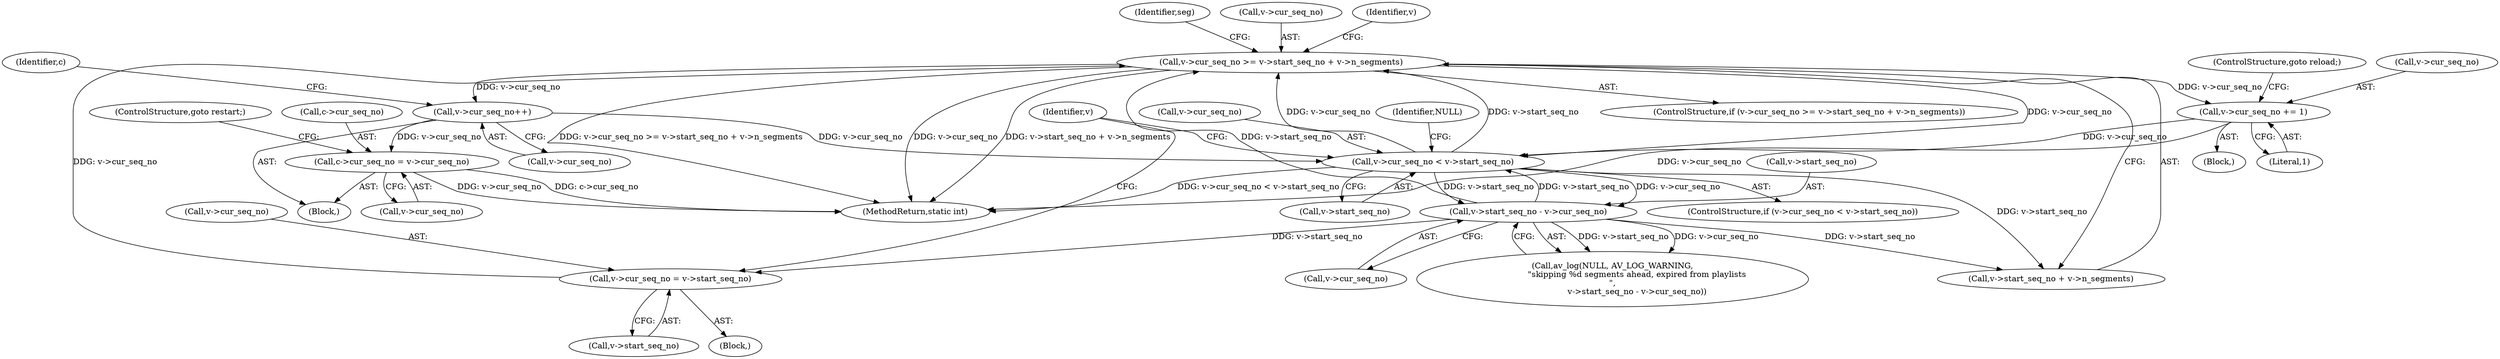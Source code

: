 digraph "0_FFmpeg_7ec414892ddcad88313848494b6fc5f437c9ca4a@pointer" {
"1000465" [label="(Call,c->cur_seq_no = v->cur_seq_no)"];
"1000461" [label="(Call,v->cur_seq_no++)"];
"1000300" [label="(Call,v->cur_seq_no >= v->start_seq_no + v->n_segments)"];
"1000292" [label="(Call,v->cur_seq_no = v->start_seq_no)"];
"1000285" [label="(Call,v->start_seq_no - v->cur_seq_no)"];
"1000273" [label="(Call,v->cur_seq_no < v->start_seq_no)"];
"1000379" [label="(Call,v->cur_seq_no += 1)"];
"1000282" [label="(Identifier,NULL)"];
"1000467" [label="(Identifier,c)"];
"1000466" [label="(Call,c->cur_seq_no)"];
"1000285" [label="(Call,v->start_seq_no - v->cur_seq_no)"];
"1000384" [label="(ControlStructure,goto reload;)"];
"1000274" [label="(Call,v->cur_seq_no)"];
"1000273" [label="(Call,v->cur_seq_no < v->start_seq_no)"];
"1000473" [label="(MethodReturn,static int)"];
"1000472" [label="(ControlStructure,goto restart;)"];
"1000302" [label="(Identifier,v)"];
"1000340" [label="(Identifier,seg)"];
"1000296" [label="(Call,v->start_seq_no)"];
"1000462" [label="(Call,v->cur_seq_no)"];
"1000304" [label="(Call,v->start_seq_no + v->n_segments)"];
"1000289" [label="(Call,v->cur_seq_no)"];
"1000286" [label="(Call,v->start_seq_no)"];
"1000272" [label="(ControlStructure,if (v->cur_seq_no < v->start_seq_no))"];
"1000465" [label="(Call,c->cur_seq_no = v->cur_seq_no)"];
"1000299" [label="(ControlStructure,if (v->cur_seq_no >= v->start_seq_no + v->n_segments))"];
"1000380" [label="(Call,v->cur_seq_no)"];
"1000461" [label="(Call,v->cur_seq_no++)"];
"1000280" [label="(Block,)"];
"1000293" [label="(Call,v->cur_seq_no)"];
"1000277" [label="(Call,v->start_seq_no)"];
"1000300" [label="(Call,v->cur_seq_no >= v->start_seq_no + v->n_segments)"];
"1000281" [label="(Call,av_log(NULL, AV_LOG_WARNING,\n                   \"skipping %d segments ahead, expired from playlists\n\",\n                   v->start_seq_no - v->cur_seq_no))"];
"1000379" [label="(Call,v->cur_seq_no += 1)"];
"1000292" [label="(Call,v->cur_seq_no = v->start_seq_no)"];
"1000301" [label="(Call,v->cur_seq_no)"];
"1000111" [label="(Block,)"];
"1000314" [label="(Identifier,v)"];
"1000362" [label="(Block,)"];
"1000383" [label="(Literal,1)"];
"1000469" [label="(Call,v->cur_seq_no)"];
"1000465" -> "1000111"  [label="AST: "];
"1000465" -> "1000469"  [label="CFG: "];
"1000466" -> "1000465"  [label="AST: "];
"1000469" -> "1000465"  [label="AST: "];
"1000472" -> "1000465"  [label="CFG: "];
"1000465" -> "1000473"  [label="DDG: v->cur_seq_no"];
"1000465" -> "1000473"  [label="DDG: c->cur_seq_no"];
"1000461" -> "1000465"  [label="DDG: v->cur_seq_no"];
"1000461" -> "1000111"  [label="AST: "];
"1000461" -> "1000462"  [label="CFG: "];
"1000462" -> "1000461"  [label="AST: "];
"1000467" -> "1000461"  [label="CFG: "];
"1000461" -> "1000273"  [label="DDG: v->cur_seq_no"];
"1000300" -> "1000461"  [label="DDG: v->cur_seq_no"];
"1000300" -> "1000299"  [label="AST: "];
"1000300" -> "1000304"  [label="CFG: "];
"1000301" -> "1000300"  [label="AST: "];
"1000304" -> "1000300"  [label="AST: "];
"1000314" -> "1000300"  [label="CFG: "];
"1000340" -> "1000300"  [label="CFG: "];
"1000300" -> "1000473"  [label="DDG: v->start_seq_no + v->n_segments"];
"1000300" -> "1000473"  [label="DDG: v->cur_seq_no"];
"1000300" -> "1000473"  [label="DDG: v->cur_seq_no >= v->start_seq_no + v->n_segments"];
"1000300" -> "1000273"  [label="DDG: v->cur_seq_no"];
"1000292" -> "1000300"  [label="DDG: v->cur_seq_no"];
"1000273" -> "1000300"  [label="DDG: v->cur_seq_no"];
"1000273" -> "1000300"  [label="DDG: v->start_seq_no"];
"1000285" -> "1000300"  [label="DDG: v->start_seq_no"];
"1000300" -> "1000379"  [label="DDG: v->cur_seq_no"];
"1000292" -> "1000280"  [label="AST: "];
"1000292" -> "1000296"  [label="CFG: "];
"1000293" -> "1000292"  [label="AST: "];
"1000296" -> "1000292"  [label="AST: "];
"1000302" -> "1000292"  [label="CFG: "];
"1000285" -> "1000292"  [label="DDG: v->start_seq_no"];
"1000285" -> "1000281"  [label="AST: "];
"1000285" -> "1000289"  [label="CFG: "];
"1000286" -> "1000285"  [label="AST: "];
"1000289" -> "1000285"  [label="AST: "];
"1000281" -> "1000285"  [label="CFG: "];
"1000285" -> "1000273"  [label="DDG: v->start_seq_no"];
"1000285" -> "1000281"  [label="DDG: v->start_seq_no"];
"1000285" -> "1000281"  [label="DDG: v->cur_seq_no"];
"1000273" -> "1000285"  [label="DDG: v->start_seq_no"];
"1000273" -> "1000285"  [label="DDG: v->cur_seq_no"];
"1000285" -> "1000304"  [label="DDG: v->start_seq_no"];
"1000273" -> "1000272"  [label="AST: "];
"1000273" -> "1000277"  [label="CFG: "];
"1000274" -> "1000273"  [label="AST: "];
"1000277" -> "1000273"  [label="AST: "];
"1000282" -> "1000273"  [label="CFG: "];
"1000302" -> "1000273"  [label="CFG: "];
"1000273" -> "1000473"  [label="DDG: v->cur_seq_no < v->start_seq_no"];
"1000379" -> "1000273"  [label="DDG: v->cur_seq_no"];
"1000273" -> "1000304"  [label="DDG: v->start_seq_no"];
"1000379" -> "1000362"  [label="AST: "];
"1000379" -> "1000383"  [label="CFG: "];
"1000380" -> "1000379"  [label="AST: "];
"1000383" -> "1000379"  [label="AST: "];
"1000384" -> "1000379"  [label="CFG: "];
"1000379" -> "1000473"  [label="DDG: v->cur_seq_no"];
}
